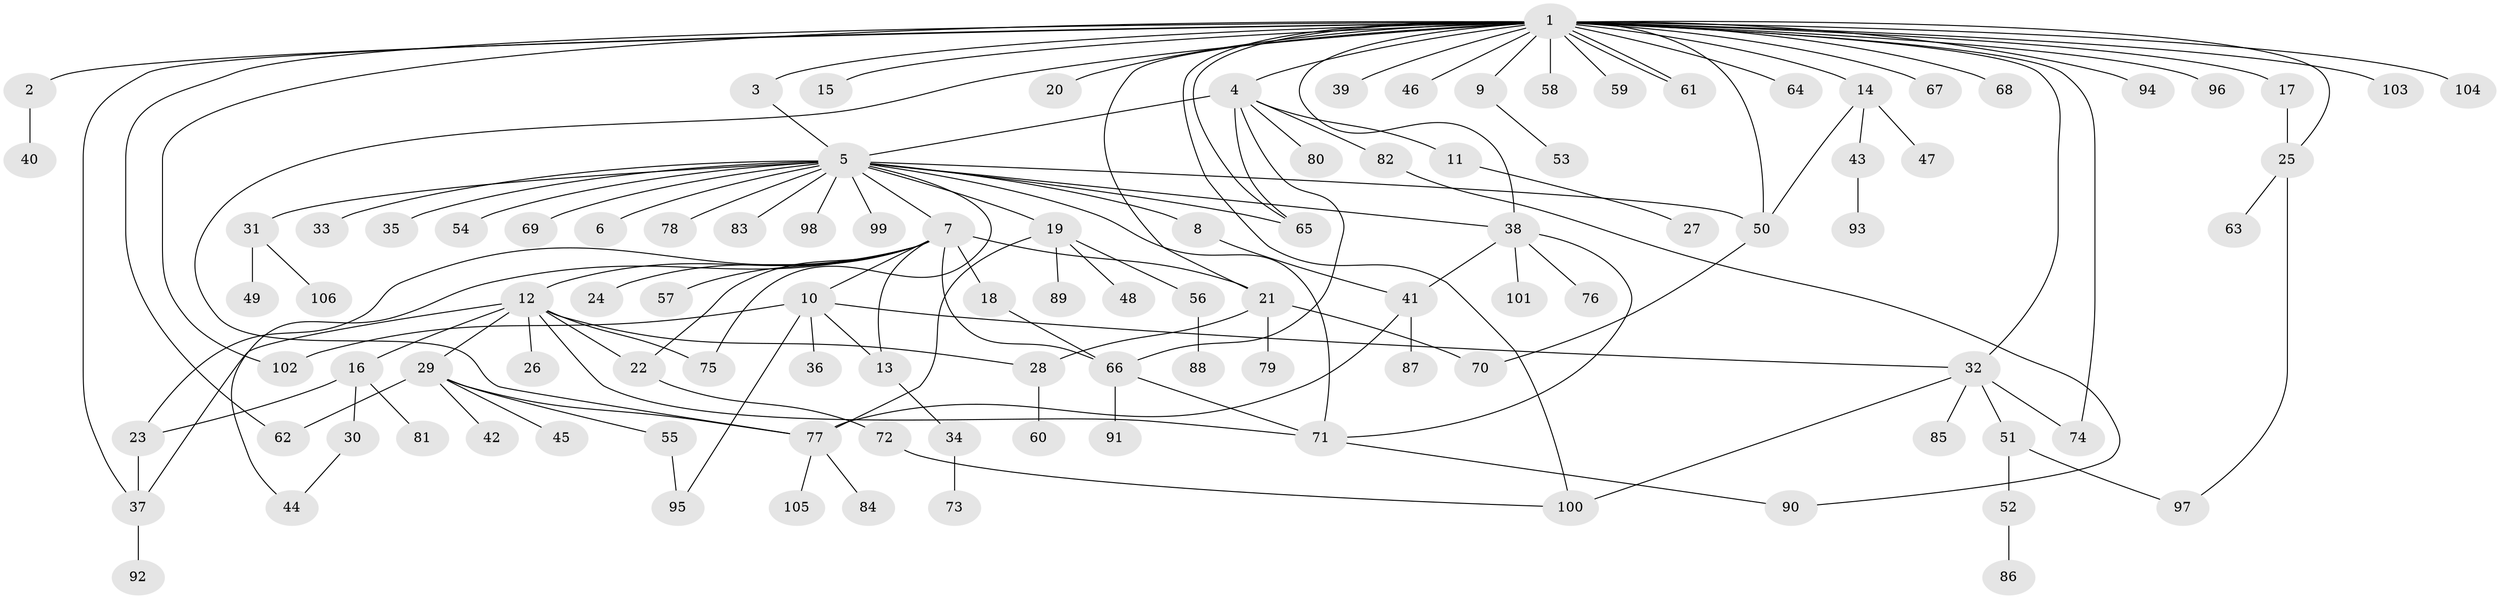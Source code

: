 // coarse degree distribution, {1: 0.8387096774193549, 19: 0.03225806451612903, 2: 0.06451612903225806, 8: 0.03225806451612903, 7: 0.03225806451612903}
// Generated by graph-tools (version 1.1) at 2025/51/03/04/25 21:51:57]
// undirected, 106 vertices, 141 edges
graph export_dot {
graph [start="1"]
  node [color=gray90,style=filled];
  1;
  2;
  3;
  4;
  5;
  6;
  7;
  8;
  9;
  10;
  11;
  12;
  13;
  14;
  15;
  16;
  17;
  18;
  19;
  20;
  21;
  22;
  23;
  24;
  25;
  26;
  27;
  28;
  29;
  30;
  31;
  32;
  33;
  34;
  35;
  36;
  37;
  38;
  39;
  40;
  41;
  42;
  43;
  44;
  45;
  46;
  47;
  48;
  49;
  50;
  51;
  52;
  53;
  54;
  55;
  56;
  57;
  58;
  59;
  60;
  61;
  62;
  63;
  64;
  65;
  66;
  67;
  68;
  69;
  70;
  71;
  72;
  73;
  74;
  75;
  76;
  77;
  78;
  79;
  80;
  81;
  82;
  83;
  84;
  85;
  86;
  87;
  88;
  89;
  90;
  91;
  92;
  93;
  94;
  95;
  96;
  97;
  98;
  99;
  100;
  101;
  102;
  103;
  104;
  105;
  106;
  1 -- 2;
  1 -- 3;
  1 -- 4;
  1 -- 9;
  1 -- 14;
  1 -- 15;
  1 -- 17;
  1 -- 20;
  1 -- 21;
  1 -- 25;
  1 -- 32;
  1 -- 37;
  1 -- 38;
  1 -- 39;
  1 -- 46;
  1 -- 50;
  1 -- 58;
  1 -- 59;
  1 -- 61;
  1 -- 61;
  1 -- 62;
  1 -- 64;
  1 -- 65;
  1 -- 67;
  1 -- 68;
  1 -- 74;
  1 -- 77;
  1 -- 94;
  1 -- 96;
  1 -- 100;
  1 -- 102;
  1 -- 103;
  1 -- 104;
  2 -- 40;
  3 -- 5;
  4 -- 5;
  4 -- 11;
  4 -- 65;
  4 -- 66;
  4 -- 80;
  4 -- 82;
  5 -- 6;
  5 -- 7;
  5 -- 8;
  5 -- 19;
  5 -- 31;
  5 -- 33;
  5 -- 35;
  5 -- 38;
  5 -- 50;
  5 -- 54;
  5 -- 65;
  5 -- 69;
  5 -- 71;
  5 -- 75;
  5 -- 78;
  5 -- 83;
  5 -- 98;
  5 -- 99;
  7 -- 10;
  7 -- 12;
  7 -- 13;
  7 -- 18;
  7 -- 21;
  7 -- 22;
  7 -- 23;
  7 -- 24;
  7 -- 44;
  7 -- 57;
  7 -- 66;
  8 -- 41;
  9 -- 53;
  10 -- 13;
  10 -- 32;
  10 -- 36;
  10 -- 95;
  10 -- 102;
  11 -- 27;
  12 -- 16;
  12 -- 22;
  12 -- 26;
  12 -- 28;
  12 -- 29;
  12 -- 37;
  12 -- 71;
  12 -- 75;
  13 -- 34;
  14 -- 43;
  14 -- 47;
  14 -- 50;
  16 -- 23;
  16 -- 30;
  16 -- 81;
  17 -- 25;
  18 -- 66;
  19 -- 48;
  19 -- 56;
  19 -- 77;
  19 -- 89;
  21 -- 28;
  21 -- 70;
  21 -- 79;
  22 -- 72;
  23 -- 37;
  25 -- 63;
  25 -- 97;
  28 -- 60;
  29 -- 42;
  29 -- 45;
  29 -- 55;
  29 -- 62;
  29 -- 77;
  30 -- 44;
  31 -- 49;
  31 -- 106;
  32 -- 51;
  32 -- 74;
  32 -- 85;
  32 -- 100;
  34 -- 73;
  37 -- 92;
  38 -- 41;
  38 -- 71;
  38 -- 76;
  38 -- 101;
  41 -- 77;
  41 -- 87;
  43 -- 93;
  50 -- 70;
  51 -- 52;
  51 -- 97;
  52 -- 86;
  55 -- 95;
  56 -- 88;
  66 -- 71;
  66 -- 91;
  71 -- 90;
  72 -- 100;
  77 -- 84;
  77 -- 105;
  82 -- 90;
}
